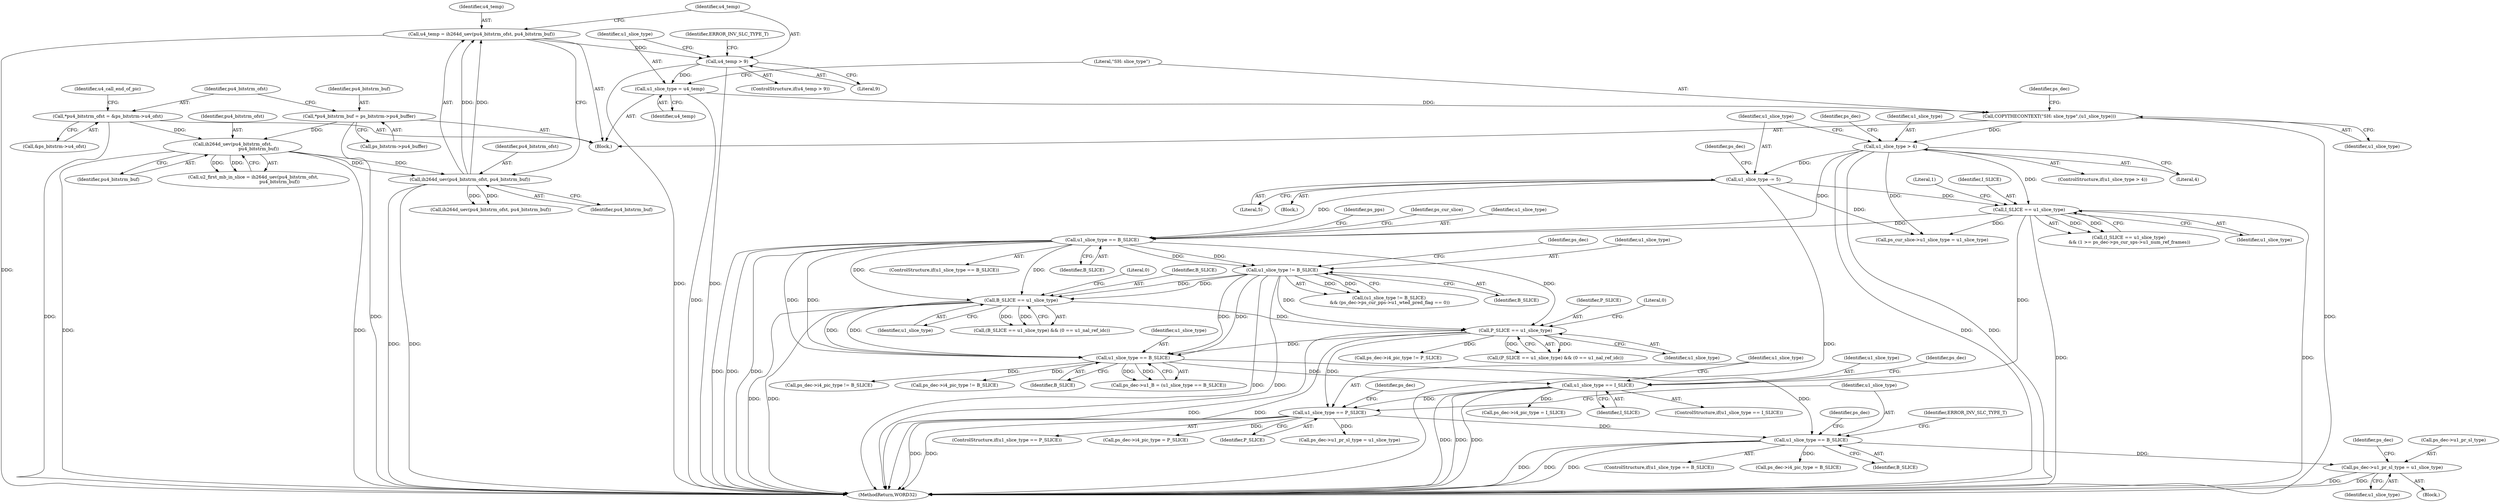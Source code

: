 digraph "0_Android_494561291a503840f385fbcd11d9bc5f4dc502b8_2@pointer" {
"1002528" [label="(Call,ps_dec->u1_pr_sl_type = u1_slice_type)"];
"1002512" [label="(Call,u1_slice_type == B_SLICE)"];
"1002478" [label="(Call,u1_slice_type == P_SLICE)"];
"1002443" [label="(Call,u1_slice_type == I_SLICE)"];
"1002329" [label="(Call,u1_slice_type == B_SLICE)"];
"1001795" [label="(Call,u1_slice_type != B_SLICE)"];
"1001572" [label="(Call,u1_slice_type == B_SLICE)"];
"1000341" [label="(Call,I_SLICE == u1_slice_type)"];
"1000292" [label="(Call,u1_slice_type > 4)"];
"1000283" [label="(Call,COPYTHECONTEXT(\"SH: slice_type\",(u1_slice_type)))"];
"1000280" [label="(Call,u1_slice_type = u4_temp)"];
"1000275" [label="(Call,u4_temp > 9)"];
"1000269" [label="(Call,u4_temp = ih264d_uev(pu4_bitstrm_ofst, pu4_bitstrm_buf))"];
"1000271" [label="(Call,ih264d_uev(pu4_bitstrm_ofst, pu4_bitstrm_buf))"];
"1000231" [label="(Call,ih264d_uev(pu4_bitstrm_ofst,\n                                     pu4_bitstrm_buf))"];
"1000203" [label="(Call,*pu4_bitstrm_ofst = &ps_bitstrm->u4_ofst)"];
"1000197" [label="(Call,*pu4_bitstrm_buf = ps_bitstrm->pu4_buffer)"];
"1000296" [label="(Call,u1_slice_type -= 5)"];
"1001886" [label="(Call,P_SLICE == u1_slice_type)"];
"1001871" [label="(Call,B_SLICE == u1_slice_type)"];
"1002479" [label="(Identifier,u1_slice_type)"];
"1000274" [label="(ControlStructure,if(u4_temp > 9))"];
"1002532" [label="(Identifier,u1_slice_type)"];
"1000272" [label="(Identifier,pu4_bitstrm_ofst)"];
"1002519" [label="(Identifier,ps_dec)"];
"1001873" [label="(Identifier,u1_slice_type)"];
"1000280" [label="(Call,u1_slice_type = u4_temp)"];
"1001794" [label="(Call,(u1_slice_type != B_SLICE)\n && (ps_dec->ps_cur_pps->u1_wted_pred_flag == 0))"];
"1000232" [label="(Identifier,pu4_bitstrm_ofst)"];
"1000199" [label="(Call,ps_bitstrm->pu4_buffer)"];
"1002466" [label="(Call,ps_dec->i4_pic_type != P_SLICE)"];
"1000297" [label="(Identifier,u1_slice_type)"];
"1000229" [label="(Call,u2_first_mb_in_slice = ih264d_uev(pu4_bitstrm_ofst,\n                                     pu4_bitstrm_buf))"];
"1000291" [label="(ControlStructure,if(u1_slice_type > 4))"];
"1000292" [label="(Call,u1_slice_type > 4)"];
"1000275" [label="(Call,u4_temp > 9)"];
"1000281" [label="(Identifier,u1_slice_type)"];
"1001624" [label="(Identifier,ps_pps)"];
"1002515" [label="(Block,)"];
"1000345" [label="(Literal,1)"];
"1001887" [label="(Identifier,P_SLICE)"];
"1002330" [label="(Identifier,u1_slice_type)"];
"1000282" [label="(Identifier,u4_temp)"];
"1000270" [label="(Identifier,u4_temp)"];
"1002511" [label="(ControlStructure,if(u1_slice_type == B_SLICE))"];
"1001801" [label="(Identifier,ps_dec)"];
"1001885" [label="(Call,(P_SLICE == u1_slice_type) && (0 == u1_nal_ref_idc))"];
"1002444" [label="(Identifier,u1_slice_type)"];
"1002540" [label="(Identifier,ERROR_INV_SLC_TYPE_T)"];
"1001796" [label="(Identifier,u1_slice_type)"];
"1000293" [label="(Identifier,u1_slice_type)"];
"1000340" [label="(Call,(I_SLICE == u1_slice_type)\n && (1 >= ps_dec->ps_cur_sps->u1_num_ref_frames))"];
"1000288" [label="(Identifier,ps_dec)"];
"1001875" [label="(Literal,0)"];
"1002477" [label="(ControlStructure,if(u1_slice_type == P_SLICE))"];
"1002533" [label="(Call,ps_dec->i4_pic_type = B_SLICE)"];
"1000294" [label="(Literal,4)"];
"1002443" [label="(Call,u1_slice_type == I_SLICE)"];
"1000277" [label="(Literal,9)"];
"1000203" [label="(Call,*pu4_bitstrm_ofst = &ps_bitstrm->u4_ofst)"];
"1001578" [label="(Identifier,ps_cur_slice)"];
"1002500" [label="(Call,ps_dec->i4_pic_type != B_SLICE)"];
"1000283" [label="(Call,COPYTHECONTEXT(\"SH: slice_type\",(u1_slice_type)))"];
"1002471" [label="(Call,ps_dec->i4_pic_type = I_SLICE)"];
"1000205" [label="(Call,&ps_bitstrm->u4_ofst)"];
"1000412" [label="(Call,ih264d_uev(pu4_bitstrm_ofst, pu4_bitstrm_buf))"];
"1001890" [label="(Literal,0)"];
"1002513" [label="(Identifier,u1_slice_type)"];
"1000233" [label="(Identifier,pu4_bitstrm_buf)"];
"1000284" [label="(Literal,\"SH: slice_type\")"];
"1000343" [label="(Identifier,u1_slice_type)"];
"1001871" [label="(Call,B_SLICE == u1_slice_type)"];
"1000298" [label="(Literal,5)"];
"1000231" [label="(Call,ih264d_uev(pu4_bitstrm_ofst,\n                                     pu4_bitstrm_buf))"];
"1000342" [label="(Identifier,I_SLICE)"];
"1002461" [label="(Call,ps_dec->i4_pic_type != B_SLICE)"];
"1000160" [label="(Block,)"];
"1000295" [label="(Block,)"];
"1002505" [label="(Call,ps_dec->i4_pic_type = P_SLICE)"];
"1001888" [label="(Identifier,u1_slice_type)"];
"1000279" [label="(Identifier,ERROR_INV_SLC_TYPE_T)"];
"1001573" [label="(Identifier,u1_slice_type)"];
"1002535" [label="(Identifier,ps_dec)"];
"1001571" [label="(ControlStructure,if(u1_slice_type == B_SLICE))"];
"1000296" [label="(Call,u1_slice_type -= 5)"];
"1002512" [label="(Call,u1_slice_type == B_SLICE)"];
"1002450" [label="(Identifier,ps_dec)"];
"1001797" [label="(Identifier,B_SLICE)"];
"1001870" [label="(Call,(B_SLICE == u1_slice_type) && (0 == u1_nal_ref_idc))"];
"1000310" [label="(Identifier,ps_dec)"];
"1002619" [label="(MethodReturn,WORD32)"];
"1002528" [label="(Call,ps_dec->u1_pr_sl_type = u1_slice_type)"];
"1000220" [label="(Identifier,u4_call_end_of_pic)"];
"1002478" [label="(Call,u1_slice_type == P_SLICE)"];
"1001886" [label="(Call,P_SLICE == u1_slice_type)"];
"1001574" [label="(Identifier,B_SLICE)"];
"1002442" [label="(ControlStructure,if(u1_slice_type == I_SLICE))"];
"1000198" [label="(Identifier,pu4_bitstrm_buf)"];
"1002514" [label="(Identifier,B_SLICE)"];
"1000197" [label="(Call,*pu4_bitstrm_buf = ps_bitstrm->pu4_buffer)"];
"1000269" [label="(Call,u4_temp = ih264d_uev(pu4_bitstrm_ofst, pu4_bitstrm_buf))"];
"1000273" [label="(Identifier,pu4_bitstrm_buf)"];
"1002485" [label="(Identifier,ps_dec)"];
"1002331" [label="(Identifier,B_SLICE)"];
"1000271" [label="(Call,ih264d_uev(pu4_bitstrm_ofst, pu4_bitstrm_buf))"];
"1000204" [label="(Identifier,pu4_bitstrm_ofst)"];
"1002329" [label="(Call,u1_slice_type == B_SLICE)"];
"1002480" [label="(Identifier,P_SLICE)"];
"1000341" [label="(Call,I_SLICE == u1_slice_type)"];
"1002529" [label="(Call,ps_dec->u1_pr_sl_type)"];
"1001795" [label="(Call,u1_slice_type != B_SLICE)"];
"1000301" [label="(Identifier,ps_dec)"];
"1002445" [label="(Identifier,I_SLICE)"];
"1001522" [label="(Call,ps_cur_slice->u1_slice_type = u1_slice_type)"];
"1001572" [label="(Call,u1_slice_type == B_SLICE)"];
"1000285" [label="(Identifier,u1_slice_type)"];
"1002494" [label="(Call,ps_dec->u1_pr_sl_type = u1_slice_type)"];
"1000276" [label="(Identifier,u4_temp)"];
"1001872" [label="(Identifier,B_SLICE)"];
"1002325" [label="(Call,ps_dec->u1_B = (u1_slice_type == B_SLICE))"];
"1002528" -> "1002515"  [label="AST: "];
"1002528" -> "1002532"  [label="CFG: "];
"1002529" -> "1002528"  [label="AST: "];
"1002532" -> "1002528"  [label="AST: "];
"1002535" -> "1002528"  [label="CFG: "];
"1002528" -> "1002619"  [label="DDG: "];
"1002528" -> "1002619"  [label="DDG: "];
"1002512" -> "1002528"  [label="DDG: "];
"1002512" -> "1002511"  [label="AST: "];
"1002512" -> "1002514"  [label="CFG: "];
"1002513" -> "1002512"  [label="AST: "];
"1002514" -> "1002512"  [label="AST: "];
"1002519" -> "1002512"  [label="CFG: "];
"1002540" -> "1002512"  [label="CFG: "];
"1002512" -> "1002619"  [label="DDG: "];
"1002512" -> "1002619"  [label="DDG: "];
"1002512" -> "1002619"  [label="DDG: "];
"1002478" -> "1002512"  [label="DDG: "];
"1002329" -> "1002512"  [label="DDG: "];
"1002512" -> "1002533"  [label="DDG: "];
"1002478" -> "1002477"  [label="AST: "];
"1002478" -> "1002480"  [label="CFG: "];
"1002479" -> "1002478"  [label="AST: "];
"1002480" -> "1002478"  [label="AST: "];
"1002485" -> "1002478"  [label="CFG: "];
"1002513" -> "1002478"  [label="CFG: "];
"1002478" -> "1002619"  [label="DDG: "];
"1002478" -> "1002619"  [label="DDG: "];
"1002443" -> "1002478"  [label="DDG: "];
"1001886" -> "1002478"  [label="DDG: "];
"1002478" -> "1002494"  [label="DDG: "];
"1002478" -> "1002505"  [label="DDG: "];
"1002443" -> "1002442"  [label="AST: "];
"1002443" -> "1002445"  [label="CFG: "];
"1002444" -> "1002443"  [label="AST: "];
"1002445" -> "1002443"  [label="AST: "];
"1002450" -> "1002443"  [label="CFG: "];
"1002479" -> "1002443"  [label="CFG: "];
"1002443" -> "1002619"  [label="DDG: "];
"1002443" -> "1002619"  [label="DDG: "];
"1002443" -> "1002619"  [label="DDG: "];
"1002329" -> "1002443"  [label="DDG: "];
"1000341" -> "1002443"  [label="DDG: "];
"1002443" -> "1002471"  [label="DDG: "];
"1002329" -> "1002325"  [label="AST: "];
"1002329" -> "1002331"  [label="CFG: "];
"1002330" -> "1002329"  [label="AST: "];
"1002331" -> "1002329"  [label="AST: "];
"1002325" -> "1002329"  [label="CFG: "];
"1002329" -> "1002325"  [label="DDG: "];
"1002329" -> "1002325"  [label="DDG: "];
"1001795" -> "1002329"  [label="DDG: "];
"1001795" -> "1002329"  [label="DDG: "];
"1001572" -> "1002329"  [label="DDG: "];
"1001572" -> "1002329"  [label="DDG: "];
"1001886" -> "1002329"  [label="DDG: "];
"1001871" -> "1002329"  [label="DDG: "];
"1001871" -> "1002329"  [label="DDG: "];
"1002329" -> "1002461"  [label="DDG: "];
"1002329" -> "1002500"  [label="DDG: "];
"1001795" -> "1001794"  [label="AST: "];
"1001795" -> "1001797"  [label="CFG: "];
"1001796" -> "1001795"  [label="AST: "];
"1001797" -> "1001795"  [label="AST: "];
"1001801" -> "1001795"  [label="CFG: "];
"1001794" -> "1001795"  [label="CFG: "];
"1001795" -> "1002619"  [label="DDG: "];
"1001795" -> "1002619"  [label="DDG: "];
"1001795" -> "1001794"  [label="DDG: "];
"1001795" -> "1001794"  [label="DDG: "];
"1001572" -> "1001795"  [label="DDG: "];
"1001572" -> "1001795"  [label="DDG: "];
"1001795" -> "1001871"  [label="DDG: "];
"1001795" -> "1001871"  [label="DDG: "];
"1001795" -> "1001886"  [label="DDG: "];
"1001572" -> "1001571"  [label="AST: "];
"1001572" -> "1001574"  [label="CFG: "];
"1001573" -> "1001572"  [label="AST: "];
"1001574" -> "1001572"  [label="AST: "];
"1001578" -> "1001572"  [label="CFG: "];
"1001624" -> "1001572"  [label="CFG: "];
"1001572" -> "1002619"  [label="DDG: "];
"1001572" -> "1002619"  [label="DDG: "];
"1001572" -> "1002619"  [label="DDG: "];
"1000341" -> "1001572"  [label="DDG: "];
"1000292" -> "1001572"  [label="DDG: "];
"1000296" -> "1001572"  [label="DDG: "];
"1001572" -> "1001871"  [label="DDG: "];
"1001572" -> "1001871"  [label="DDG: "];
"1001572" -> "1001886"  [label="DDG: "];
"1000341" -> "1000340"  [label="AST: "];
"1000341" -> "1000343"  [label="CFG: "];
"1000342" -> "1000341"  [label="AST: "];
"1000343" -> "1000341"  [label="AST: "];
"1000345" -> "1000341"  [label="CFG: "];
"1000340" -> "1000341"  [label="CFG: "];
"1000341" -> "1002619"  [label="DDG: "];
"1000341" -> "1002619"  [label="DDG: "];
"1000341" -> "1000340"  [label="DDG: "];
"1000341" -> "1000340"  [label="DDG: "];
"1000292" -> "1000341"  [label="DDG: "];
"1000296" -> "1000341"  [label="DDG: "];
"1000341" -> "1001522"  [label="DDG: "];
"1000292" -> "1000291"  [label="AST: "];
"1000292" -> "1000294"  [label="CFG: "];
"1000293" -> "1000292"  [label="AST: "];
"1000294" -> "1000292"  [label="AST: "];
"1000297" -> "1000292"  [label="CFG: "];
"1000310" -> "1000292"  [label="CFG: "];
"1000292" -> "1002619"  [label="DDG: "];
"1000292" -> "1002619"  [label="DDG: "];
"1000283" -> "1000292"  [label="DDG: "];
"1000292" -> "1000296"  [label="DDG: "];
"1000292" -> "1001522"  [label="DDG: "];
"1000283" -> "1000160"  [label="AST: "];
"1000283" -> "1000285"  [label="CFG: "];
"1000284" -> "1000283"  [label="AST: "];
"1000285" -> "1000283"  [label="AST: "];
"1000288" -> "1000283"  [label="CFG: "];
"1000283" -> "1002619"  [label="DDG: "];
"1000280" -> "1000283"  [label="DDG: "];
"1000280" -> "1000160"  [label="AST: "];
"1000280" -> "1000282"  [label="CFG: "];
"1000281" -> "1000280"  [label="AST: "];
"1000282" -> "1000280"  [label="AST: "];
"1000284" -> "1000280"  [label="CFG: "];
"1000280" -> "1002619"  [label="DDG: "];
"1000275" -> "1000280"  [label="DDG: "];
"1000275" -> "1000274"  [label="AST: "];
"1000275" -> "1000277"  [label="CFG: "];
"1000276" -> "1000275"  [label="AST: "];
"1000277" -> "1000275"  [label="AST: "];
"1000279" -> "1000275"  [label="CFG: "];
"1000281" -> "1000275"  [label="CFG: "];
"1000275" -> "1002619"  [label="DDG: "];
"1000275" -> "1002619"  [label="DDG: "];
"1000269" -> "1000275"  [label="DDG: "];
"1000269" -> "1000160"  [label="AST: "];
"1000269" -> "1000271"  [label="CFG: "];
"1000270" -> "1000269"  [label="AST: "];
"1000271" -> "1000269"  [label="AST: "];
"1000276" -> "1000269"  [label="CFG: "];
"1000269" -> "1002619"  [label="DDG: "];
"1000271" -> "1000269"  [label="DDG: "];
"1000271" -> "1000269"  [label="DDG: "];
"1000271" -> "1000273"  [label="CFG: "];
"1000272" -> "1000271"  [label="AST: "];
"1000273" -> "1000271"  [label="AST: "];
"1000271" -> "1002619"  [label="DDG: "];
"1000271" -> "1002619"  [label="DDG: "];
"1000231" -> "1000271"  [label="DDG: "];
"1000231" -> "1000271"  [label="DDG: "];
"1000271" -> "1000412"  [label="DDG: "];
"1000271" -> "1000412"  [label="DDG: "];
"1000231" -> "1000229"  [label="AST: "];
"1000231" -> "1000233"  [label="CFG: "];
"1000232" -> "1000231"  [label="AST: "];
"1000233" -> "1000231"  [label="AST: "];
"1000229" -> "1000231"  [label="CFG: "];
"1000231" -> "1002619"  [label="DDG: "];
"1000231" -> "1002619"  [label="DDG: "];
"1000231" -> "1000229"  [label="DDG: "];
"1000231" -> "1000229"  [label="DDG: "];
"1000203" -> "1000231"  [label="DDG: "];
"1000197" -> "1000231"  [label="DDG: "];
"1000203" -> "1000160"  [label="AST: "];
"1000203" -> "1000205"  [label="CFG: "];
"1000204" -> "1000203"  [label="AST: "];
"1000205" -> "1000203"  [label="AST: "];
"1000220" -> "1000203"  [label="CFG: "];
"1000203" -> "1002619"  [label="DDG: "];
"1000197" -> "1000160"  [label="AST: "];
"1000197" -> "1000199"  [label="CFG: "];
"1000198" -> "1000197"  [label="AST: "];
"1000199" -> "1000197"  [label="AST: "];
"1000204" -> "1000197"  [label="CFG: "];
"1000197" -> "1002619"  [label="DDG: "];
"1000296" -> "1000295"  [label="AST: "];
"1000296" -> "1000298"  [label="CFG: "];
"1000297" -> "1000296"  [label="AST: "];
"1000298" -> "1000296"  [label="AST: "];
"1000301" -> "1000296"  [label="CFG: "];
"1000296" -> "1002619"  [label="DDG: "];
"1000296" -> "1001522"  [label="DDG: "];
"1001886" -> "1001885"  [label="AST: "];
"1001886" -> "1001888"  [label="CFG: "];
"1001887" -> "1001886"  [label="AST: "];
"1001888" -> "1001886"  [label="AST: "];
"1001890" -> "1001886"  [label="CFG: "];
"1001885" -> "1001886"  [label="CFG: "];
"1001886" -> "1002619"  [label="DDG: "];
"1001886" -> "1002619"  [label="DDG: "];
"1001886" -> "1001885"  [label="DDG: "];
"1001886" -> "1001885"  [label="DDG: "];
"1001871" -> "1001886"  [label="DDG: "];
"1001886" -> "1002466"  [label="DDG: "];
"1001871" -> "1001870"  [label="AST: "];
"1001871" -> "1001873"  [label="CFG: "];
"1001872" -> "1001871"  [label="AST: "];
"1001873" -> "1001871"  [label="AST: "];
"1001875" -> "1001871"  [label="CFG: "];
"1001870" -> "1001871"  [label="CFG: "];
"1001871" -> "1002619"  [label="DDG: "];
"1001871" -> "1002619"  [label="DDG: "];
"1001871" -> "1001870"  [label="DDG: "];
"1001871" -> "1001870"  [label="DDG: "];
}
